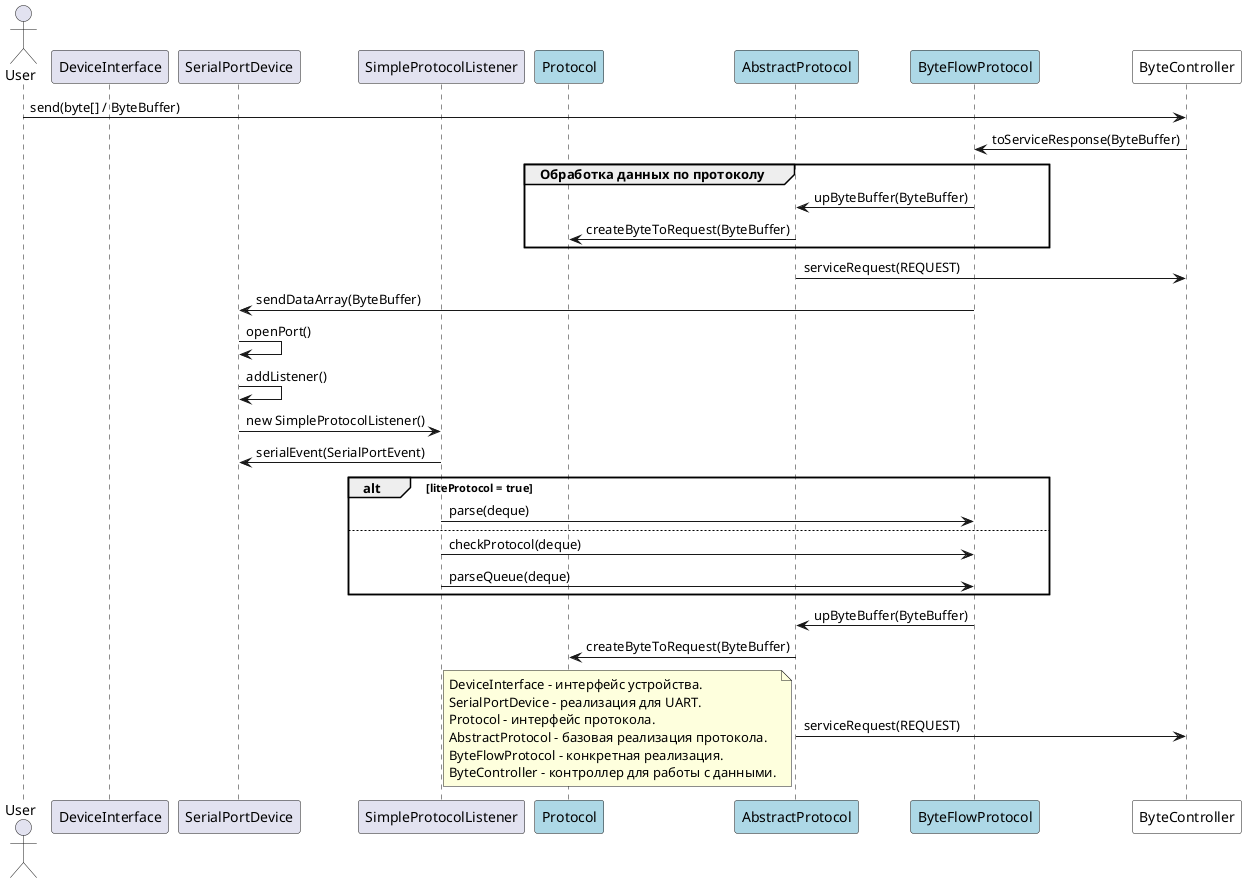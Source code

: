 @startuml
actor User

participant DeviceInterface
participant SerialPortDevice
participant SimpleProtocolListener

skinparam ParticipantBackgroundColor LightBlue
participant Protocol
participant AbstractProtocol
participant ByteFlowProtocol

skinparam ParticipantBackgroundColor Default
participant ByteController

User -> ByteController : send(byte[] / ByteBuffer)
ByteController -> ByteFlowProtocol : toServiceResponse(ByteBuffer)

group Обработка данных по протоколу
    ByteFlowProtocol -> AbstractProtocol : upByteBuffer(ByteBuffer)
    AbstractProtocol -> Protocol : createByteToRequest(ByteBuffer)
end

AbstractProtocol -> ByteController : serviceRequest(REQUEST)

ByteFlowProtocol -> SerialPortDevice : sendDataArray(ByteBuffer)

SerialPortDevice -> SerialPortDevice : openPort()
SerialPortDevice -> SerialPortDevice : addListener()
SerialPortDevice -> SimpleProtocolListener : new SimpleProtocolListener()

SimpleProtocolListener -> SerialPortDevice : serialEvent(SerialPortEvent)

alt liteProtocol = true
    SimpleProtocolListener -> ByteFlowProtocol : parse(deque)
else
    SimpleProtocolListener -> ByteFlowProtocol : checkProtocol(deque)
    SimpleProtocolListener -> ByteFlowProtocol : parseQueue(deque)
end

ByteFlowProtocol -> AbstractProtocol : upByteBuffer(ByteBuffer)
AbstractProtocol -> Protocol : createByteToRequest(ByteBuffer)

AbstractProtocol -> ByteController : serviceRequest(REQUEST)

note left
DeviceInterface - интерфейс устройства.
SerialPortDevice - реализация для UART.
Protocol - интерфейс протокола.
AbstractProtocol - базовая реализация протокола.
ByteFlowProtocol - конкретная реализация.
ByteController - контроллер для работы с данными.
end note

@enduml
